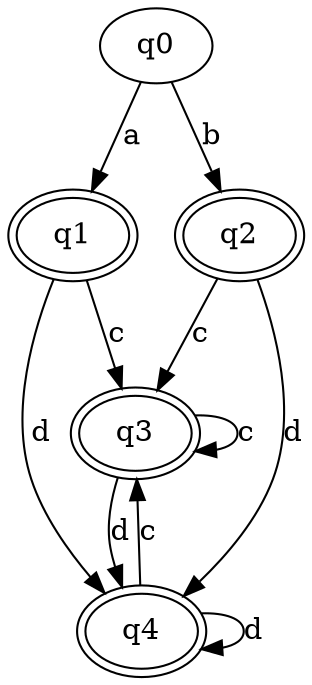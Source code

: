 digraph{
    q0
    q1 [peripheries=2]
    q2 [peripheries=2]
    q3 [peripheries=2]
    q4 [peripheries=2]

    q0->q1 [label="a"]
    q0->q2 [label="b"]
    q1->q3 [label="c"]
    q1->q4 [label="d"]
    q2->q3 [label="c"]
    q2->q4 [label="d"]
    q3->q4 [label="d"]
    q4->q3 [label="c"]
    q3->q3 [label="c"]
    q4->q4 [label="d"]
}

